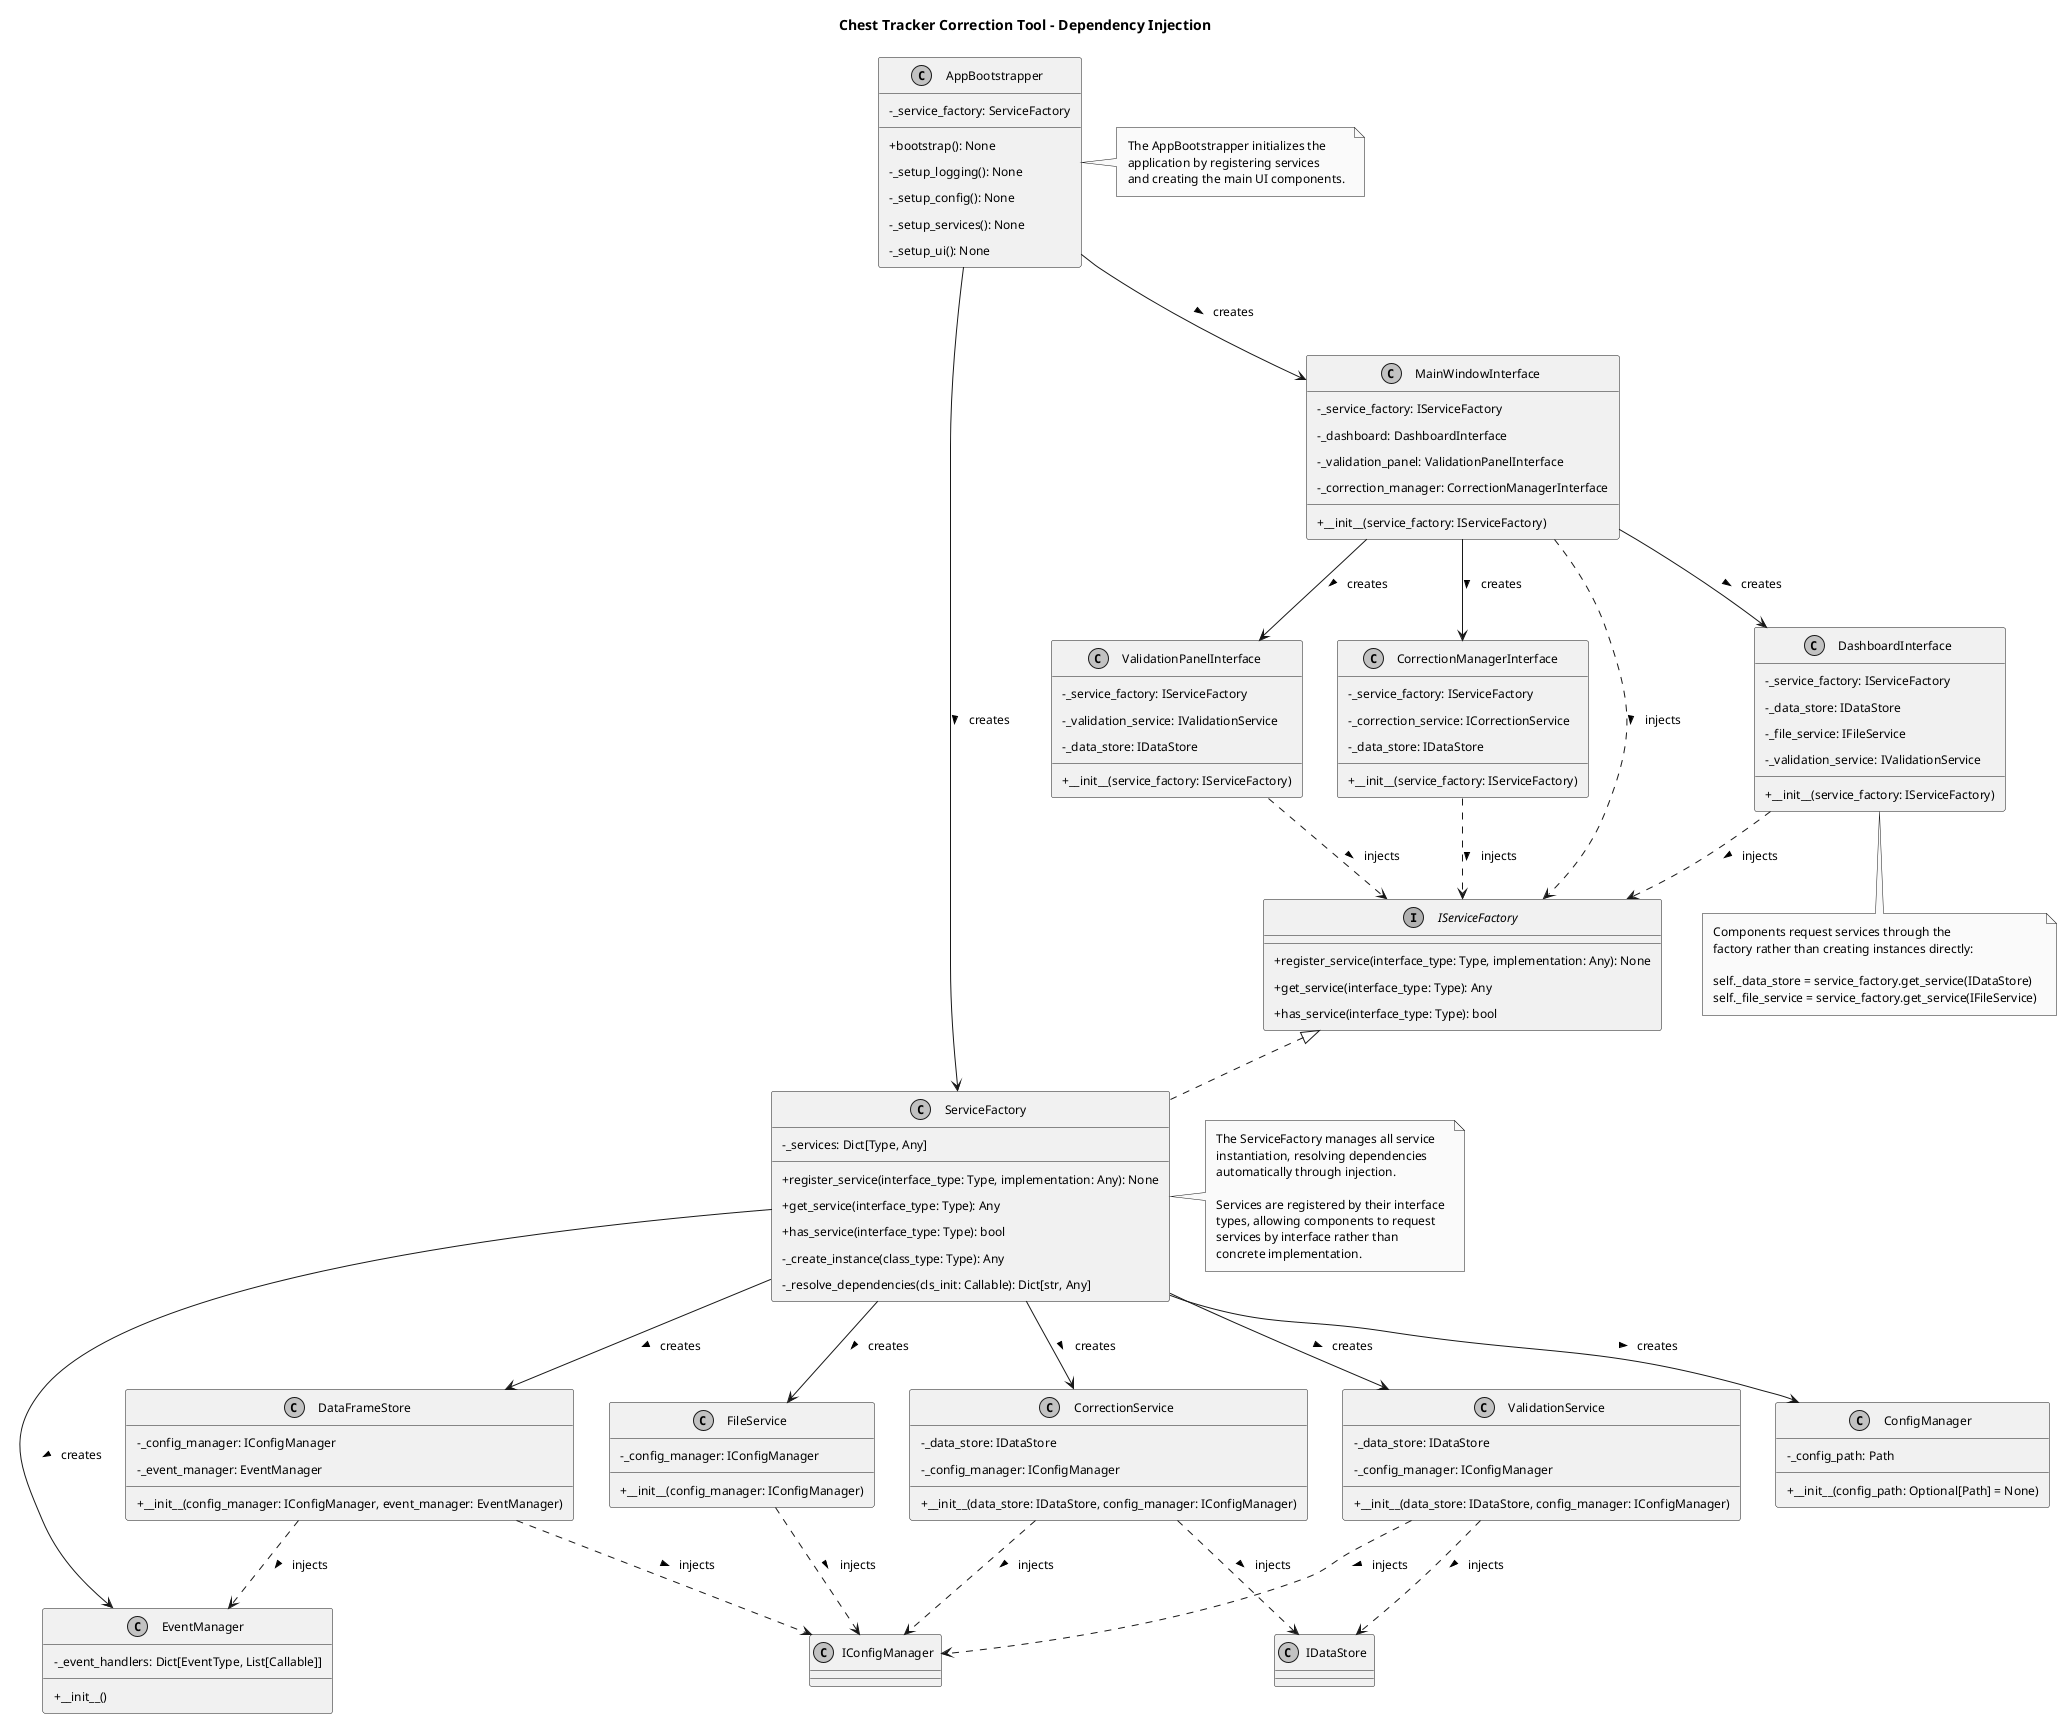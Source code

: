 @startuml Dependency Injection

' Theme and styling
skinparam monochrome true
skinparam defaultFontName Arial
skinparam defaultFontSize 12
skinparam padding 5
skinparam classAttributeIconSize 0

' Title
title Chest Tracker Correction Tool - Dependency Injection

' Classes and interfaces
interface "IServiceFactory" as IServiceFactory {
  +register_service(interface_type: Type, implementation: Any): None
  +get_service(interface_type: Type): Any
  +has_service(interface_type: Type): bool
}

class "ServiceFactory" as ServiceFactory {
  -_services: Dict[Type, Any]
  +register_service(interface_type: Type, implementation: Any): None
  +get_service(interface_type: Type): Any
  +has_service(interface_type: Type): bool
  -_create_instance(class_type: Type): Any
  -_resolve_dependencies(cls_init: Callable): Dict[str, Any]
}

class "AppBootstrapper" as AppBootstrapper {
  -_service_factory: ServiceFactory
  +bootstrap(): None
  -_setup_logging(): None
  -_setup_config(): None
  -_setup_services(): None
  -_setup_ui(): None
}

class "DashboardInterface" as Dashboard {
  -_service_factory: IServiceFactory
  -_data_store: IDataStore
  -_file_service: IFileService
  -_validation_service: IValidationService
  +__init__(service_factory: IServiceFactory)
}

class "ValidationPanelInterface" as ValidationPanel {
  -_service_factory: IServiceFactory
  -_validation_service: IValidationService
  -_data_store: IDataStore
  +__init__(service_factory: IServiceFactory)
}

class "CorrectionManagerInterface" as CorrectionManager {
  -_service_factory: IServiceFactory
  -_correction_service: ICorrectionService
  -_data_store: IDataStore
  +__init__(service_factory: IServiceFactory)
}

class "MainWindowInterface" as MainWindow {
  -_service_factory: IServiceFactory
  -_dashboard: DashboardInterface
  -_validation_panel: ValidationPanelInterface
  -_correction_manager: CorrectionManagerInterface
  +__init__(service_factory: IServiceFactory)
}

class "DataFrameStore" as DataStore {
  -_config_manager: IConfigManager
  -_event_manager: EventManager
  +__init__(config_manager: IConfigManager, event_manager: EventManager)
}

class "FileService" as FileService {
  -_config_manager: IConfigManager
  +__init__(config_manager: IConfigManager)
}

class "ValidationService" as ValidationService {
  -_data_store: IDataStore
  -_config_manager: IConfigManager
  +__init__(data_store: IDataStore, config_manager: IConfigManager)
}

class "CorrectionService" as CorrectionService {
  -_data_store: IDataStore
  -_config_manager: IConfigManager
  +__init__(data_store: IDataStore, config_manager: IConfigManager)
}

class "ConfigManager" as ConfigManager {
  -_config_path: Path
  +__init__(config_path: Optional[Path] = None)
}

class "EventManager" as EventManager {
  -_event_handlers: Dict[EventType, List[Callable]]
  +__init__()
}

' Relationships
IServiceFactory <|.. ServiceFactory

AppBootstrapper --> ServiceFactory : creates >
AppBootstrapper --> MainWindow : creates >

ServiceFactory --> DataStore : creates >
ServiceFactory --> FileService : creates >
ServiceFactory --> ValidationService : creates >
ServiceFactory --> CorrectionService : creates >
ServiceFactory --> ConfigManager : creates >
ServiceFactory --> EventManager : creates >

MainWindow --> Dashboard : creates >
MainWindow --> ValidationPanel : creates >
MainWindow --> CorrectionManager : creates >

Dashboard ..> IServiceFactory : injects >
ValidationPanel ..> IServiceFactory : injects >
CorrectionManager ..> IServiceFactory : injects >
MainWindow ..> IServiceFactory : injects >

DataStore ..> IConfigManager : injects >
DataStore ..> EventManager : injects >
FileService ..> IConfigManager : injects >
ValidationService ..> IDataStore : injects >
ValidationService ..> IConfigManager : injects >
CorrectionService ..> IDataStore : injects >
CorrectionService ..> IConfigManager : injects >

note right of ServiceFactory
  The ServiceFactory manages all service 
  instantiation, resolving dependencies
  automatically through injection.
  
  Services are registered by their interface
  types, allowing components to request
  services by interface rather than
  concrete implementation.
end note

note right of AppBootstrapper
  The AppBootstrapper initializes the
  application by registering services
  and creating the main UI components.
end note

' DI Process steps
note bottom of Dashboard
  Components request services through the
  factory rather than creating instances directly:
  
  self._data_store = service_factory.get_service(IDataStore)
  self._file_service = service_factory.get_service(IFileService)
end note

@enduml